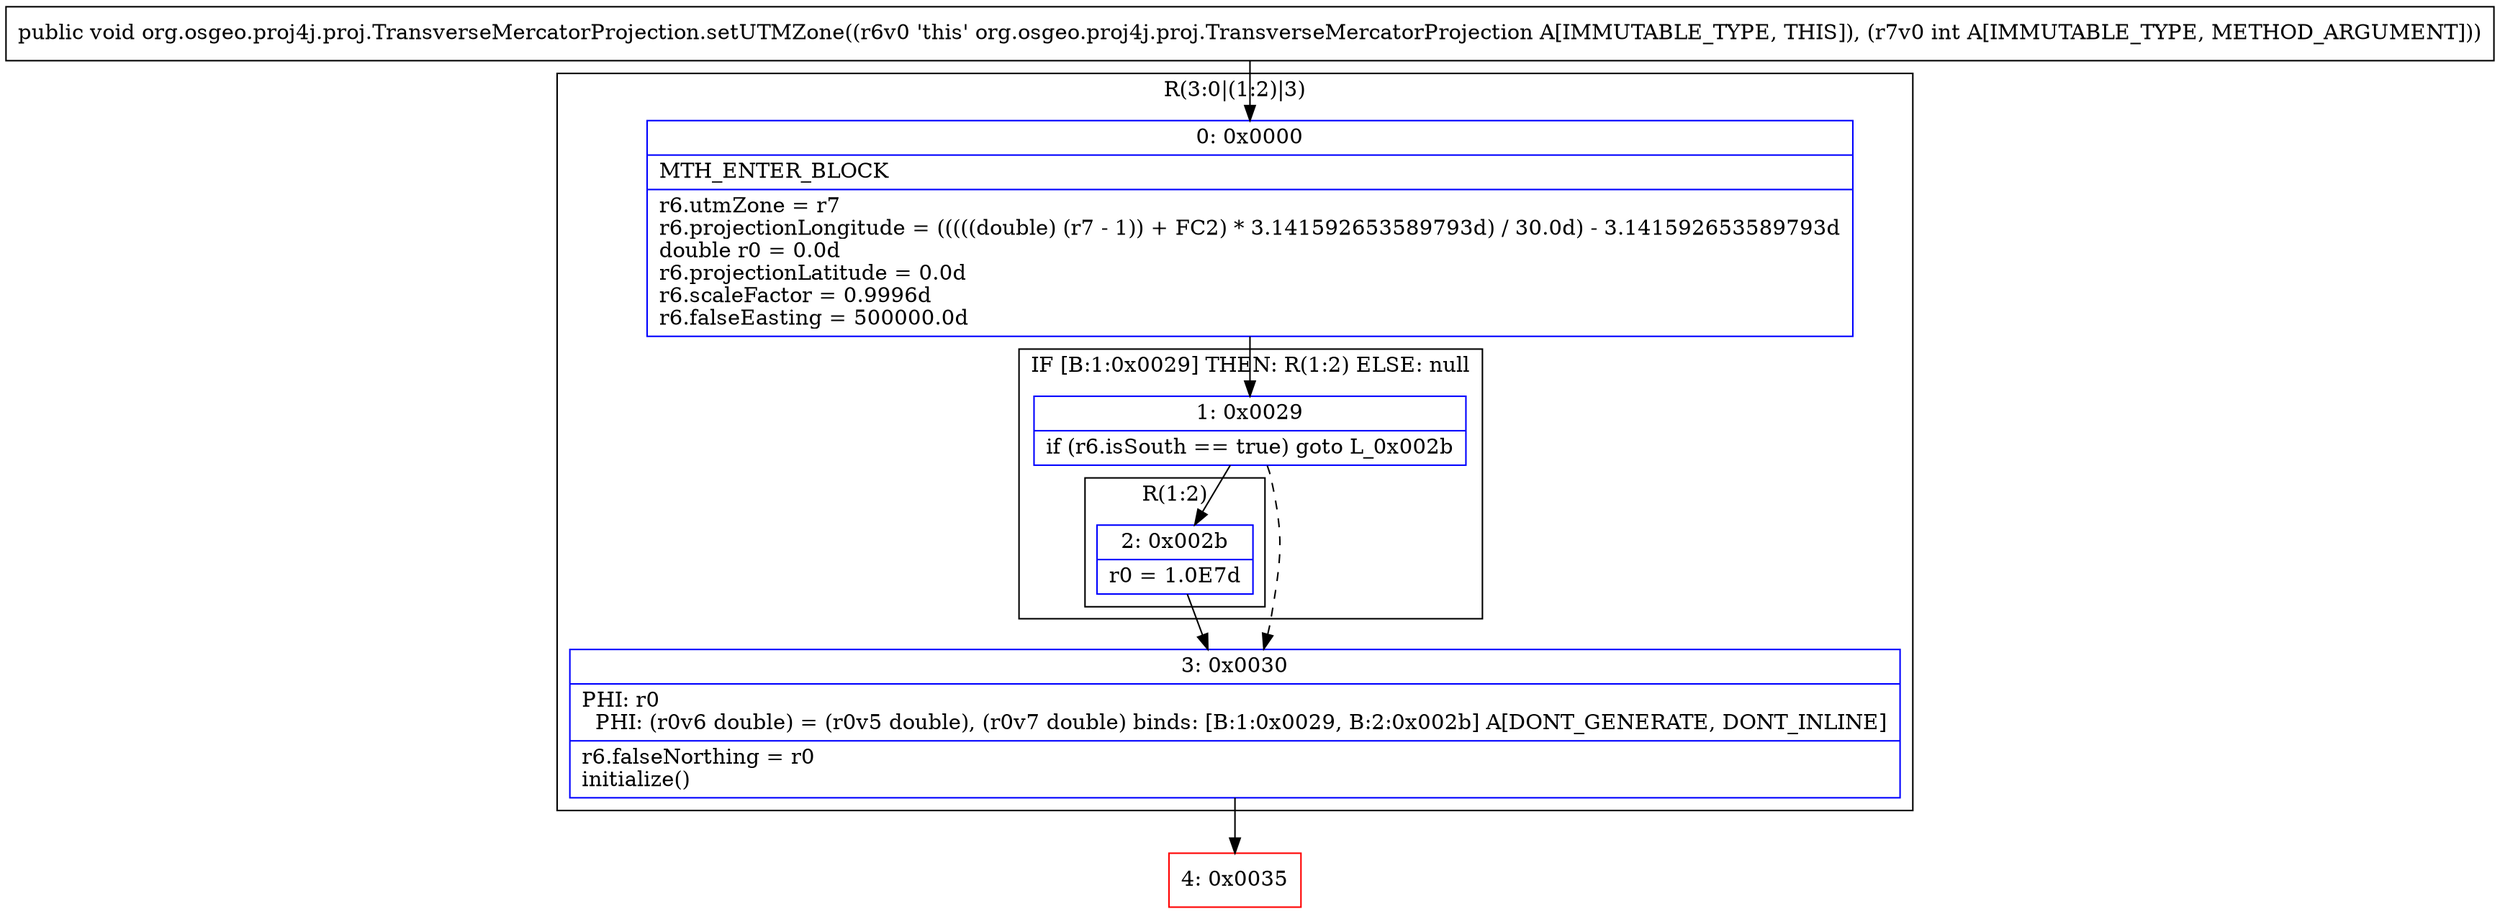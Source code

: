 digraph "CFG fororg.osgeo.proj4j.proj.TransverseMercatorProjection.setUTMZone(I)V" {
subgraph cluster_Region_1577185284 {
label = "R(3:0|(1:2)|3)";
node [shape=record,color=blue];
Node_0 [shape=record,label="{0\:\ 0x0000|MTH_ENTER_BLOCK\l|r6.utmZone = r7\lr6.projectionLongitude = (((((double) (r7 \- 1)) + FC2) * 3.141592653589793d) \/ 30.0d) \- 3.141592653589793d\ldouble r0 = 0.0d\lr6.projectionLatitude = 0.0d\lr6.scaleFactor = 0.9996d\lr6.falseEasting = 500000.0d\l}"];
subgraph cluster_IfRegion_445604544 {
label = "IF [B:1:0x0029] THEN: R(1:2) ELSE: null";
node [shape=record,color=blue];
Node_1 [shape=record,label="{1\:\ 0x0029|if (r6.isSouth == true) goto L_0x002b\l}"];
subgraph cluster_Region_1386185603 {
label = "R(1:2)";
node [shape=record,color=blue];
Node_2 [shape=record,label="{2\:\ 0x002b|r0 = 1.0E7d\l}"];
}
}
Node_3 [shape=record,label="{3\:\ 0x0030|PHI: r0 \l  PHI: (r0v6 double) = (r0v5 double), (r0v7 double) binds: [B:1:0x0029, B:2:0x002b] A[DONT_GENERATE, DONT_INLINE]\l|r6.falseNorthing = r0\linitialize()\l}"];
}
Node_4 [shape=record,color=red,label="{4\:\ 0x0035}"];
MethodNode[shape=record,label="{public void org.osgeo.proj4j.proj.TransverseMercatorProjection.setUTMZone((r6v0 'this' org.osgeo.proj4j.proj.TransverseMercatorProjection A[IMMUTABLE_TYPE, THIS]), (r7v0 int A[IMMUTABLE_TYPE, METHOD_ARGUMENT])) }"];
MethodNode -> Node_0;
Node_0 -> Node_1;
Node_1 -> Node_2;
Node_1 -> Node_3[style=dashed];
Node_2 -> Node_3;
Node_3 -> Node_4;
}


